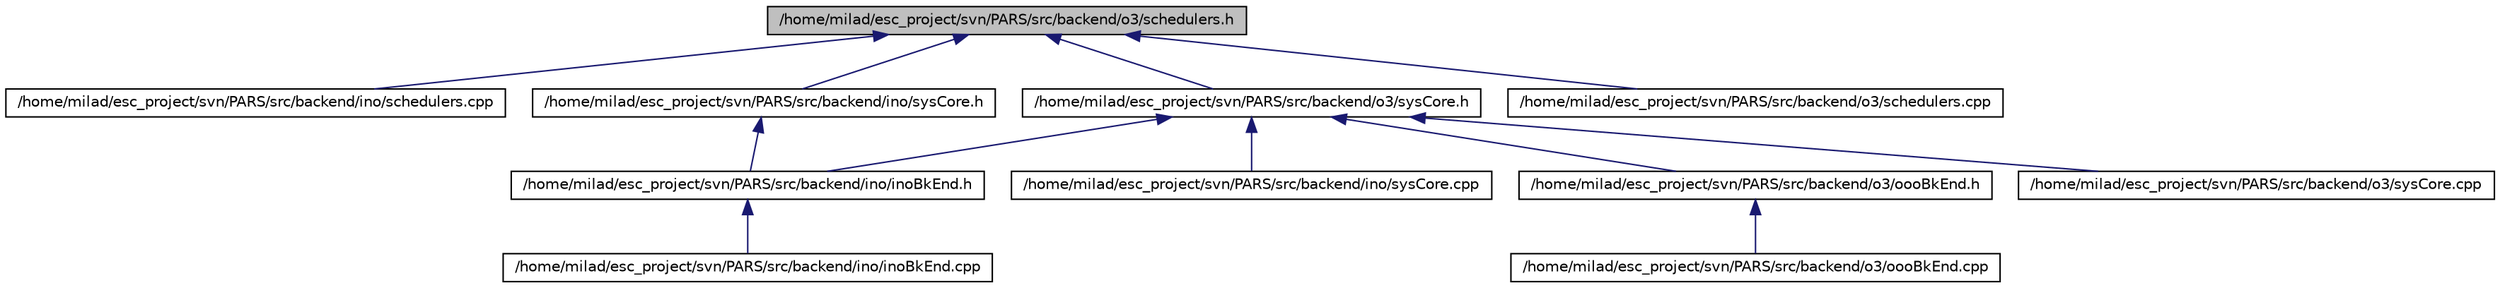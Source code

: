 digraph G
{
  edge [fontname="Helvetica",fontsize="10",labelfontname="Helvetica",labelfontsize="10"];
  node [fontname="Helvetica",fontsize="10",shape=record];
  Node1 [label="/home/milad/esc_project/svn/PARS/src/backend/o3/schedulers.h",height=0.2,width=0.4,color="black", fillcolor="grey75", style="filled" fontcolor="black"];
  Node1 -> Node2 [dir=back,color="midnightblue",fontsize="10",style="solid",fontname="Helvetica"];
  Node2 [label="/home/milad/esc_project/svn/PARS/src/backend/ino/schedulers.cpp",height=0.2,width=0.4,color="black", fillcolor="white", style="filled",URL="$ino_2schedulers_8cpp.html"];
  Node1 -> Node3 [dir=back,color="midnightblue",fontsize="10",style="solid",fontname="Helvetica"];
  Node3 [label="/home/milad/esc_project/svn/PARS/src/backend/ino/sysCore.h",height=0.2,width=0.4,color="black", fillcolor="white", style="filled",URL="$ino_2sysCore_8h.html"];
  Node3 -> Node4 [dir=back,color="midnightblue",fontsize="10",style="solid",fontname="Helvetica"];
  Node4 [label="/home/milad/esc_project/svn/PARS/src/backend/ino/inoBkEnd.h",height=0.2,width=0.4,color="black", fillcolor="white", style="filled",URL="$inoBkEnd_8h.html"];
  Node4 -> Node5 [dir=back,color="midnightblue",fontsize="10",style="solid",fontname="Helvetica"];
  Node5 [label="/home/milad/esc_project/svn/PARS/src/backend/ino/inoBkEnd.cpp",height=0.2,width=0.4,color="black", fillcolor="white", style="filled",URL="$inoBkEnd_8cpp.html"];
  Node1 -> Node6 [dir=back,color="midnightblue",fontsize="10",style="solid",fontname="Helvetica"];
  Node6 [label="/home/milad/esc_project/svn/PARS/src/backend/o3/sysCore.h",height=0.2,width=0.4,color="black", fillcolor="white", style="filled",URL="$o3_2sysCore_8h.html"];
  Node6 -> Node4 [dir=back,color="midnightblue",fontsize="10",style="solid",fontname="Helvetica"];
  Node6 -> Node7 [dir=back,color="midnightblue",fontsize="10",style="solid",fontname="Helvetica"];
  Node7 [label="/home/milad/esc_project/svn/PARS/src/backend/ino/sysCore.cpp",height=0.2,width=0.4,color="black", fillcolor="white", style="filled",URL="$ino_2sysCore_8cpp.html"];
  Node6 -> Node8 [dir=back,color="midnightblue",fontsize="10",style="solid",fontname="Helvetica"];
  Node8 [label="/home/milad/esc_project/svn/PARS/src/backend/o3/oooBkEnd.h",height=0.2,width=0.4,color="black", fillcolor="white", style="filled",URL="$oooBkEnd_8h.html"];
  Node8 -> Node9 [dir=back,color="midnightblue",fontsize="10",style="solid",fontname="Helvetica"];
  Node9 [label="/home/milad/esc_project/svn/PARS/src/backend/o3/oooBkEnd.cpp",height=0.2,width=0.4,color="black", fillcolor="white", style="filled",URL="$oooBkEnd_8cpp.html"];
  Node6 -> Node10 [dir=back,color="midnightblue",fontsize="10",style="solid",fontname="Helvetica"];
  Node10 [label="/home/milad/esc_project/svn/PARS/src/backend/o3/sysCore.cpp",height=0.2,width=0.4,color="black", fillcolor="white", style="filled",URL="$o3_2sysCore_8cpp.html"];
  Node1 -> Node11 [dir=back,color="midnightblue",fontsize="10",style="solid",fontname="Helvetica"];
  Node11 [label="/home/milad/esc_project/svn/PARS/src/backend/o3/schedulers.cpp",height=0.2,width=0.4,color="black", fillcolor="white", style="filled",URL="$o3_2schedulers_8cpp.html"];
}
